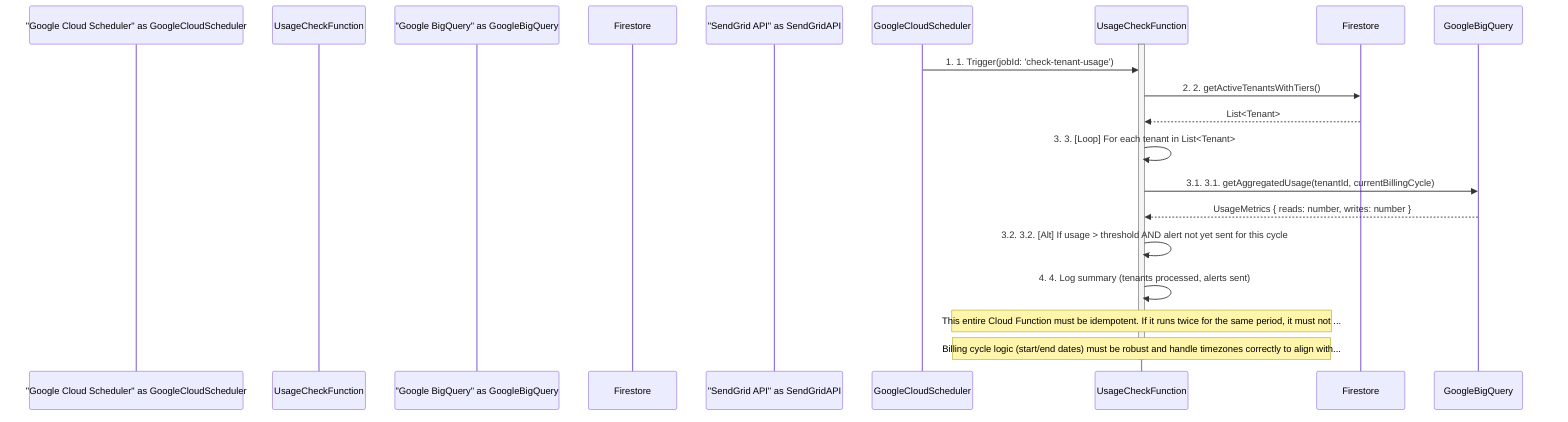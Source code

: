 sequenceDiagram
    participant "Google Cloud Scheduler" as GoogleCloudScheduler
    participant "UsageCheckFunction" as UsageCheckFunction
    participant "Google BigQuery" as GoogleBigQuery
    participant "Firestore" as Firestore
    participant "SendGrid API" as SendGridAPI

    activate UsageCheckFunction
    GoogleCloudScheduler->>UsageCheckFunction: 1. 1. Trigger(jobId: 'check-tenant-usage')
    UsageCheckFunction->>Firestore: 2. 2. getActiveTenantsWithTiers()
    Firestore-->>UsageCheckFunction: List<Tenant>
    UsageCheckFunction->>UsageCheckFunction: 3. 3. [Loop] For each tenant in List<Tenant>
    UsageCheckFunction->>GoogleBigQuery: 3.1. 3.1. getAggregatedUsage(tenantId, currentBillingCycle)
    GoogleBigQuery-->>UsageCheckFunction: UsageMetrics { reads: number, writes: number }
    UsageCheckFunction->>UsageCheckFunction: 3.2. 3.2. [Alt] If usage > threshold AND alert not yet sent for this cycle
    UsageCheckFunction->>UsageCheckFunction: 4. 4. Log summary (tenants processed, alerts sent)

    note over UsageCheckFunction: This entire Cloud Function must be idempotent. If it runs twice for the same period, it must not ...
    note over UsageCheckFunction: Billing cycle logic (start/end dates) must be robust and handle timezones correctly to align with...

    deactivate UsageCheckFunction